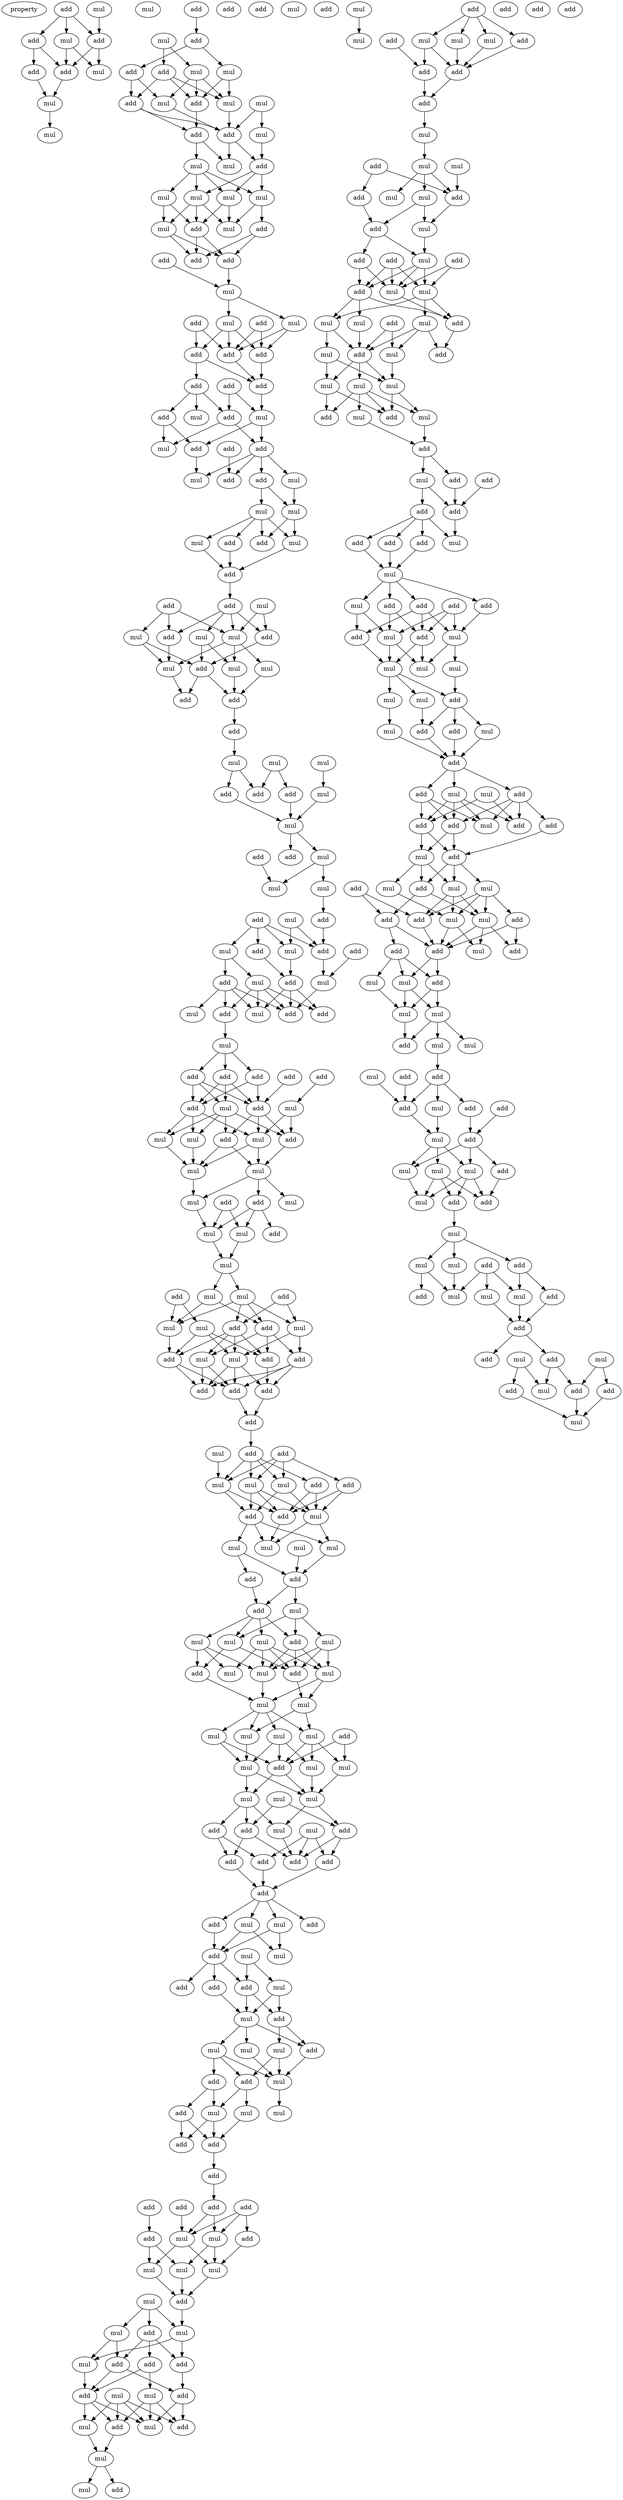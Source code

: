 digraph {
    node [fontcolor=black]
    property [mul=2,lf=1.7]
    0 [ label = mul ];
    1 [ label = add ];
    2 [ label = mul ];
    3 [ label = add ];
    4 [ label = add ];
    5 [ label = mul ];
    6 [ label = add ];
    7 [ label = mul ];
    8 [ label = add ];
    9 [ label = mul ];
    10 [ label = add ];
    11 [ label = mul ];
    12 [ label = add ];
    13 [ label = mul ];
    14 [ label = add ];
    15 [ label = mul ];
    16 [ label = add ];
    17 [ label = mul ];
    18 [ label = mul ];
    19 [ label = mul ];
    20 [ label = add ];
    21 [ label = add ];
    22 [ label = mul ];
    23 [ label = mul ];
    24 [ label = add ];
    25 [ label = add ];
    26 [ label = mul ];
    27 [ label = add ];
    28 [ label = mul ];
    29 [ label = mul ];
    30 [ label = mul ];
    31 [ label = mul ];
    32 [ label = mul ];
    33 [ label = add ];
    34 [ label = mul ];
    35 [ label = add ];
    36 [ label = mul ];
    37 [ label = add ];
    38 [ label = add ];
    39 [ label = add ];
    40 [ label = mul ];
    41 [ label = mul ];
    42 [ label = add ];
    43 [ label = mul ];
    44 [ label = add ];
    45 [ label = add ];
    46 [ label = add ];
    47 [ label = add ];
    48 [ label = add ];
    49 [ label = add ];
    50 [ label = add ];
    51 [ label = add ];
    52 [ label = mul ];
    53 [ label = mul ];
    54 [ label = add ];
    55 [ label = add ];
    56 [ label = add ];
    57 [ label = mul ];
    58 [ label = add ];
    59 [ label = mul ];
    60 [ label = mul ];
    61 [ label = add ];
    62 [ label = add ];
    63 [ label = mul ];
    64 [ label = mul ];
    65 [ label = add ];
    66 [ label = mul ];
    67 [ label = mul ];
    68 [ label = add ];
    69 [ label = add ];
    70 [ label = add ];
    71 [ label = mul ];
    72 [ label = add ];
    73 [ label = add ];
    74 [ label = add ];
    75 [ label = mul ];
    76 [ label = mul ];
    77 [ label = mul ];
    78 [ label = add ];
    79 [ label = mul ];
    80 [ label = mul ];
    81 [ label = mul ];
    82 [ label = add ];
    83 [ label = add ];
    84 [ label = add ];
    85 [ label = mul ];
    86 [ label = mul ];
    87 [ label = mul ];
    88 [ label = add ];
    89 [ label = add ];
    90 [ label = add ];
    91 [ label = mul ];
    92 [ label = mul ];
    93 [ label = mul ];
    94 [ label = add ];
    95 [ label = add ];
    96 [ label = mul ];
    97 [ label = mul ];
    98 [ label = add ];
    99 [ label = add ];
    100 [ label = mul ];
    101 [ label = add ];
    102 [ label = mul ];
    103 [ label = mul ];
    104 [ label = add ];
    105 [ label = add ];
    106 [ label = add ];
    107 [ label = mul ];
    108 [ label = mul ];
    109 [ label = add ];
    110 [ label = mul ];
    111 [ label = mul ];
    112 [ label = add ];
    113 [ label = add ];
    114 [ label = add ];
    115 [ label = mul ];
    116 [ label = add ];
    117 [ label = add ];
    118 [ label = add ];
    119 [ label = add ];
    120 [ label = add ];
    121 [ label = mul ];
    122 [ label = mul ];
    123 [ label = add ];
    124 [ label = add ];
    125 [ label = mul ];
    126 [ label = add ];
    127 [ label = mul ];
    128 [ label = add ];
    129 [ label = mul ];
    130 [ label = mul ];
    131 [ label = mul ];
    132 [ label = add ];
    133 [ label = mul ];
    134 [ label = mul ];
    135 [ label = add ];
    136 [ label = mul ];
    137 [ label = mul ];
    138 [ label = add ];
    139 [ label = mul ];
    140 [ label = add ];
    141 [ label = add ];
    142 [ label = mul ];
    143 [ label = mul ];
    144 [ label = add ];
    145 [ label = mul ];
    146 [ label = mul ];
    147 [ label = mul ];
    148 [ label = add ];
    149 [ label = add ];
    150 [ label = mul ];
    151 [ label = mul ];
    152 [ label = add ];
    153 [ label = add ];
    154 [ label = add ];
    155 [ label = add ];
    156 [ label = add ];
    157 [ label = add ];
    158 [ label = mul ];
    159 [ label = add ];
    160 [ label = add ];
    161 [ label = add ];
    162 [ label = mul ];
    163 [ label = add ];
    164 [ label = mul ];
    165 [ label = mul ];
    166 [ label = add ];
    167 [ label = mul ];
    168 [ label = add ];
    169 [ label = mul ];
    170 [ label = mul ];
    171 [ label = mul ];
    172 [ label = mul ];
    173 [ label = add ];
    174 [ label = add ];
    175 [ label = add ];
    176 [ label = mul ];
    177 [ label = mul ];
    178 [ label = mul ];
    179 [ label = mul ];
    180 [ label = mul ];
    181 [ label = add ];
    182 [ label = add ];
    183 [ label = mul ];
    184 [ label = mul ];
    185 [ label = add ];
    186 [ label = mul ];
    187 [ label = mul ];
    188 [ label = mul ];
    189 [ label = mul ];
    190 [ label = mul ];
    191 [ label = mul ];
    192 [ label = mul ];
    193 [ label = add ];
    194 [ label = mul ];
    195 [ label = mul ];
    196 [ label = add ];
    197 [ label = mul ];
    198 [ label = mul ];
    199 [ label = mul ];
    200 [ label = mul ];
    201 [ label = add ];
    202 [ label = mul ];
    203 [ label = mul ];
    204 [ label = add ];
    205 [ label = add ];
    206 [ label = add ];
    207 [ label = add ];
    208 [ label = add ];
    209 [ label = add ];
    210 [ label = add ];
    211 [ label = add ];
    212 [ label = add ];
    213 [ label = mul ];
    214 [ label = add ];
    215 [ label = mul ];
    216 [ label = add ];
    217 [ label = mul ];
    218 [ label = mul ];
    219 [ label = add ];
    220 [ label = add ];
    221 [ label = mul ];
    222 [ label = add ];
    223 [ label = add ];
    224 [ label = mul ];
    225 [ label = mul ];
    226 [ label = mul ];
    227 [ label = add ];
    228 [ label = mul ];
    229 [ label = add ];
    230 [ label = add ];
    231 [ label = mul ];
    232 [ label = mul ];
    233 [ label = mul ];
    234 [ label = add ];
    235 [ label = mul ];
    236 [ label = add ];
    237 [ label = add ];
    238 [ label = add ];
    239 [ label = add ];
    240 [ label = add ];
    241 [ label = add ];
    242 [ label = add ];
    243 [ label = add ];
    244 [ label = add ];
    245 [ label = add ];
    246 [ label = mul ];
    247 [ label = mul ];
    248 [ label = mul ];
    249 [ label = mul ];
    250 [ label = mul ];
    251 [ label = mul ];
    252 [ label = add ];
    253 [ label = mul ];
    254 [ label = mul ];
    255 [ label = add ];
    256 [ label = add ];
    257 [ label = mul ];
    258 [ label = add ];
    259 [ label = mul ];
    260 [ label = add ];
    261 [ label = add ];
    262 [ label = mul ];
    263 [ label = mul ];
    264 [ label = add ];
    265 [ label = add ];
    266 [ label = mul ];
    267 [ label = add ];
    268 [ label = mul ];
    269 [ label = add ];
    270 [ label = mul ];
    271 [ label = mul ];
    272 [ label = add ];
    273 [ label = mul ];
    274 [ label = mul ];
    275 [ label = add ];
    276 [ label = mul ];
    277 [ label = mul ];
    278 [ label = add ];
    279 [ label = add ];
    280 [ label = mul ];
    281 [ label = add ];
    282 [ label = add ];
    283 [ label = add ];
    284 [ label = mul ];
    285 [ label = mul ];
    286 [ label = mul ];
    287 [ label = add ];
    288 [ label = add ];
    289 [ label = mul ];
    290 [ label = mul ];
    291 [ label = add ];
    292 [ label = mul ];
    293 [ label = add ];
    294 [ label = add ];
    295 [ label = add ];
    296 [ label = mul ];
    297 [ label = add ];
    298 [ label = mul ];
    299 [ label = add ];
    300 [ label = mul ];
    301 [ label = mul ];
    302 [ label = add ];
    303 [ label = add ];
    304 [ label = mul ];
    305 [ label = mul ];
    306 [ label = add ];
    307 [ label = mul ];
    308 [ label = add ];
    309 [ label = mul ];
    310 [ label = mul ];
    311 [ label = mul ];
    312 [ label = mul ];
    313 [ label = add ];
    314 [ label = mul ];
    315 [ label = mul ];
    316 [ label = add ];
    317 [ label = add ];
    318 [ label = add ];
    319 [ label = add ];
    320 [ label = add ];
    321 [ label = mul ];
    322 [ label = add ];
    323 [ label = add ];
    324 [ label = add ];
    325 [ label = add ];
    326 [ label = add ];
    327 [ label = mul ];
    328 [ label = add ];
    329 [ label = add ];
    330 [ label = mul ];
    331 [ label = add ];
    332 [ label = add ];
    333 [ label = mul ];
    334 [ label = add ];
    335 [ label = add ];
    336 [ label = mul ];
    337 [ label = add ];
    338 [ label = add ];
    339 [ label = mul ];
    340 [ label = mul ];
    341 [ label = mul ];
    342 [ label = mul ];
    343 [ label = add ];
    344 [ label = mul ];
    345 [ label = mul ];
    346 [ label = add ];
    347 [ label = mul ];
    348 [ label = add ];
    349 [ label = mul ];
    350 [ label = add ];
    351 [ label = add ];
    352 [ label = mul ];
    353 [ label = add ];
    354 [ label = mul ];
    355 [ label = mul ];
    356 [ label = add ];
    357 [ label = add ];
    358 [ label = add ];
    359 [ label = add ];
    360 [ label = mul ];
    361 [ label = add ];
    362 [ label = add ];
    363 [ label = mul ];
    364 [ label = mul ];
    365 [ label = add ];
    366 [ label = mul ];
    367 [ label = add ];
    368 [ label = mul ];
    369 [ label = mul ];
    370 [ label = add ];
    371 [ label = add ];
    372 [ label = add ];
    373 [ label = mul ];
    374 [ label = add ];
    375 [ label = add ];
    376 [ label = mul ];
    377 [ label = add ];
    378 [ label = mul ];
    379 [ label = mul ];
    380 [ label = mul ];
    381 [ label = mul ];
    382 [ label = add ];
    383 [ label = mul ];
    384 [ label = add ];
    385 [ label = add ];
    386 [ label = mul ];
    387 [ label = add ];
    388 [ label = add ];
    389 [ label = mul ];
    390 [ label = add ];
    391 [ label = mul ];
    392 [ label = add ];
    393 [ label = mul ];
    394 [ label = mul ];
    395 [ label = add ];
    396 [ label = mul ];
    397 [ label = mul ];
    398 [ label = add ];
    399 [ label = add ];
    400 [ label = mul ];
    401 [ label = add ];
    402 [ label = mul ];
    403 [ label = add ];
    404 [ label = mul ];
    405 [ label = mul ];
    406 [ label = mul ];
    407 [ label = mul ];
    408 [ label = add ];
    409 [ label = add ];
    410 [ label = add ];
    411 [ label = add ];
    412 [ label = add ];
    413 [ label = mul ];
    414 [ label = mul ];
    415 [ label = add ];
    416 [ label = add ];
    417 [ label = mul ];
    418 [ label = add ];
    419 [ label = mul ];
    0 -> 4 [ name = 0 ];
    1 -> 2 [ name = 1 ];
    1 -> 3 [ name = 2 ];
    1 -> 4 [ name = 3 ];
    2 -> 6 [ name = 4 ];
    2 -> 7 [ name = 5 ];
    3 -> 6 [ name = 6 ];
    3 -> 8 [ name = 7 ];
    4 -> 6 [ name = 8 ];
    4 -> 7 [ name = 9 ];
    6 -> 9 [ name = 10 ];
    8 -> 9 [ name = 11 ];
    9 -> 13 [ name = 12 ];
    10 -> 12 [ name = 13 ];
    11 -> 16 [ name = 14 ];
    11 -> 17 [ name = 15 ];
    12 -> 14 [ name = 16 ];
    12 -> 15 [ name = 17 ];
    14 -> 20 [ name = 18 ];
    14 -> 22 [ name = 19 ];
    15 -> 19 [ name = 20 ];
    15 -> 21 [ name = 21 ];
    16 -> 19 [ name = 22 ];
    16 -> 20 [ name = 23 ];
    16 -> 21 [ name = 24 ];
    17 -> 19 [ name = 25 ];
    17 -> 21 [ name = 26 ];
    17 -> 22 [ name = 27 ];
    18 -> 23 [ name = 28 ];
    18 -> 24 [ name = 29 ];
    19 -> 24 [ name = 30 ];
    20 -> 24 [ name = 31 ];
    20 -> 25 [ name = 32 ];
    21 -> 25 [ name = 33 ];
    22 -> 24 [ name = 34 ];
    23 -> 27 [ name = 35 ];
    24 -> 27 [ name = 36 ];
    24 -> 28 [ name = 37 ];
    25 -> 26 [ name = 38 ];
    25 -> 28 [ name = 39 ];
    26 -> 29 [ name = 40 ];
    26 -> 30 [ name = 41 ];
    26 -> 31 [ name = 42 ];
    26 -> 32 [ name = 43 ];
    27 -> 29 [ name = 44 ];
    27 -> 31 [ name = 45 ];
    27 -> 32 [ name = 46 ];
    29 -> 35 [ name = 47 ];
    29 -> 36 [ name = 48 ];
    30 -> 34 [ name = 49 ];
    30 -> 35 [ name = 50 ];
    31 -> 33 [ name = 51 ];
    31 -> 36 [ name = 52 ];
    32 -> 34 [ name = 53 ];
    32 -> 35 [ name = 54 ];
    32 -> 36 [ name = 55 ];
    33 -> 37 [ name = 56 ];
    33 -> 39 [ name = 57 ];
    34 -> 37 [ name = 58 ];
    34 -> 39 [ name = 59 ];
    35 -> 37 [ name = 60 ];
    35 -> 39 [ name = 61 ];
    38 -> 40 [ name = 62 ];
    39 -> 40 [ name = 63 ];
    40 -> 41 [ name = 64 ];
    40 -> 43 [ name = 65 ];
    41 -> 46 [ name = 66 ];
    41 -> 47 [ name = 67 ];
    42 -> 45 [ name = 68 ];
    42 -> 47 [ name = 69 ];
    43 -> 45 [ name = 70 ];
    43 -> 46 [ name = 71 ];
    43 -> 47 [ name = 72 ];
    44 -> 46 [ name = 73 ];
    44 -> 47 [ name = 74 ];
    45 -> 48 [ name = 75 ];
    45 -> 49 [ name = 76 ];
    46 -> 49 [ name = 77 ];
    47 -> 49 [ name = 78 ];
    48 -> 51 [ name = 79 ];
    48 -> 53 [ name = 80 ];
    48 -> 54 [ name = 81 ];
    49 -> 52 [ name = 82 ];
    50 -> 52 [ name = 83 ];
    50 -> 54 [ name = 84 ];
    51 -> 55 [ name = 85 ];
    51 -> 57 [ name = 86 ];
    52 -> 55 [ name = 87 ];
    52 -> 56 [ name = 88 ];
    54 -> 56 [ name = 89 ];
    54 -> 57 [ name = 90 ];
    55 -> 59 [ name = 91 ];
    56 -> 59 [ name = 92 ];
    56 -> 60 [ name = 93 ];
    56 -> 61 [ name = 94 ];
    56 -> 62 [ name = 95 ];
    58 -> 62 [ name = 96 ];
    60 -> 63 [ name = 97 ];
    61 -> 63 [ name = 98 ];
    61 -> 64 [ name = 99 ];
    63 -> 66 [ name = 100 ];
    63 -> 68 [ name = 101 ];
    64 -> 65 [ name = 102 ];
    64 -> 66 [ name = 103 ];
    64 -> 67 [ name = 104 ];
    64 -> 68 [ name = 105 ];
    65 -> 69 [ name = 106 ];
    66 -> 69 [ name = 107 ];
    67 -> 69 [ name = 108 ];
    69 -> 70 [ name = 109 ];
    70 -> 73 [ name = 110 ];
    70 -> 74 [ name = 111 ];
    70 -> 75 [ name = 112 ];
    70 -> 76 [ name = 113 ];
    71 -> 74 [ name = 114 ];
    71 -> 76 [ name = 115 ];
    72 -> 73 [ name = 116 ];
    72 -> 76 [ name = 117 ];
    72 -> 77 [ name = 118 ];
    73 -> 81 [ name = 119 ];
    74 -> 78 [ name = 120 ];
    75 -> 78 [ name = 121 ];
    75 -> 80 [ name = 122 ];
    76 -> 79 [ name = 123 ];
    76 -> 80 [ name = 124 ];
    76 -> 81 [ name = 125 ];
    77 -> 78 [ name = 126 ];
    77 -> 81 [ name = 127 ];
    78 -> 82 [ name = 128 ];
    78 -> 83 [ name = 129 ];
    79 -> 83 [ name = 130 ];
    80 -> 83 [ name = 131 ];
    81 -> 82 [ name = 132 ];
    83 -> 84 [ name = 133 ];
    84 -> 86 [ name = 134 ];
    85 -> 88 [ name = 135 ];
    85 -> 89 [ name = 136 ];
    86 -> 89 [ name = 137 ];
    86 -> 90 [ name = 138 ];
    87 -> 91 [ name = 139 ];
    88 -> 92 [ name = 140 ];
    90 -> 92 [ name = 141 ];
    91 -> 92 [ name = 142 ];
    92 -> 93 [ name = 143 ];
    92 -> 95 [ name = 144 ];
    93 -> 96 [ name = 145 ];
    93 -> 97 [ name = 146 ];
    94 -> 96 [ name = 147 ];
    97 -> 99 [ name = 148 ];
    98 -> 101 [ name = 149 ];
    98 -> 102 [ name = 150 ];
    98 -> 103 [ name = 151 ];
    98 -> 104 [ name = 152 ];
    99 -> 104 [ name = 153 ];
    100 -> 102 [ name = 154 ];
    100 -> 104 [ name = 155 ];
    101 -> 106 [ name = 156 ];
    102 -> 106 [ name = 157 ];
    103 -> 108 [ name = 158 ];
    103 -> 109 [ name = 159 ];
    104 -> 107 [ name = 160 ];
    105 -> 107 [ name = 161 ];
    106 -> 111 [ name = 162 ];
    106 -> 112 [ name = 163 ];
    106 -> 114 [ name = 164 ];
    107 -> 114 [ name = 165 ];
    108 -> 111 [ name = 166 ];
    108 -> 112 [ name = 167 ];
    108 -> 113 [ name = 168 ];
    108 -> 114 [ name = 169 ];
    109 -> 110 [ name = 170 ];
    109 -> 111 [ name = 171 ];
    109 -> 113 [ name = 172 ];
    109 -> 114 [ name = 173 ];
    113 -> 115 [ name = 174 ];
    115 -> 116 [ name = 175 ];
    115 -> 117 [ name = 176 ];
    115 -> 120 [ name = 177 ];
    116 -> 122 [ name = 178 ];
    116 -> 123 [ name = 179 ];
    116 -> 124 [ name = 180 ];
    117 -> 122 [ name = 181 ];
    117 -> 123 [ name = 182 ];
    117 -> 124 [ name = 183 ];
    118 -> 121 [ name = 184 ];
    119 -> 124 [ name = 185 ];
    120 -> 123 [ name = 186 ];
    120 -> 124 [ name = 187 ];
    121 -> 127 [ name = 188 ];
    121 -> 128 [ name = 189 ];
    122 -> 125 [ name = 190 ];
    122 -> 126 [ name = 191 ];
    122 -> 128 [ name = 192 ];
    122 -> 129 [ name = 193 ];
    123 -> 125 [ name = 194 ];
    123 -> 127 [ name = 195 ];
    123 -> 129 [ name = 196 ];
    124 -> 126 [ name = 197 ];
    124 -> 127 [ name = 198 ];
    124 -> 128 [ name = 199 ];
    125 -> 130 [ name = 200 ];
    126 -> 130 [ name = 201 ];
    126 -> 131 [ name = 202 ];
    127 -> 130 [ name = 203 ];
    127 -> 131 [ name = 204 ];
    128 -> 131 [ name = 205 ];
    129 -> 130 [ name = 206 ];
    130 -> 134 [ name = 207 ];
    131 -> 133 [ name = 208 ];
    131 -> 134 [ name = 209 ];
    131 -> 135 [ name = 210 ];
    132 -> 136 [ name = 211 ];
    132 -> 137 [ name = 212 ];
    134 -> 136 [ name = 213 ];
    135 -> 136 [ name = 214 ];
    135 -> 137 [ name = 215 ];
    135 -> 138 [ name = 216 ];
    136 -> 139 [ name = 217 ];
    137 -> 139 [ name = 218 ];
    139 -> 142 [ name = 219 ];
    139 -> 143 [ name = 220 ];
    140 -> 147 [ name = 221 ];
    140 -> 148 [ name = 222 ];
    141 -> 145 [ name = 223 ];
    141 -> 146 [ name = 224 ];
    142 -> 144 [ name = 225 ];
    142 -> 145 [ name = 226 ];
    143 -> 144 [ name = 227 ];
    143 -> 145 [ name = 228 ];
    143 -> 147 [ name = 229 ];
    143 -> 148 [ name = 230 ];
    144 -> 150 [ name = 231 ];
    144 -> 152 [ name = 232 ];
    144 -> 153 [ name = 233 ];
    145 -> 149 [ name = 234 ];
    146 -> 149 [ name = 235 ];
    146 -> 151 [ name = 236 ];
    146 -> 152 [ name = 237 ];
    147 -> 151 [ name = 238 ];
    147 -> 153 [ name = 239 ];
    148 -> 149 [ name = 240 ];
    148 -> 150 [ name = 241 ];
    148 -> 151 [ name = 242 ];
    148 -> 152 [ name = 243 ];
    149 -> 154 [ name = 244 ];
    149 -> 155 [ name = 245 ];
    150 -> 154 [ name = 246 ];
    150 -> 155 [ name = 247 ];
    151 -> 154 [ name = 248 ];
    151 -> 155 [ name = 249 ];
    151 -> 156 [ name = 250 ];
    152 -> 156 [ name = 251 ];
    153 -> 154 [ name = 252 ];
    153 -> 155 [ name = 253 ];
    153 -> 156 [ name = 254 ];
    154 -> 157 [ name = 255 ];
    156 -> 157 [ name = 256 ];
    157 -> 159 [ name = 257 ];
    158 -> 165 [ name = 258 ];
    159 -> 161 [ name = 259 ];
    159 -> 162 [ name = 260 ];
    159 -> 164 [ name = 261 ];
    159 -> 165 [ name = 262 ];
    160 -> 162 [ name = 263 ];
    160 -> 163 [ name = 264 ];
    160 -> 164 [ name = 265 ];
    160 -> 165 [ name = 266 ];
    161 -> 167 [ name = 267 ];
    161 -> 168 [ name = 268 ];
    162 -> 166 [ name = 269 ];
    162 -> 167 [ name = 270 ];
    163 -> 167 [ name = 271 ];
    163 -> 168 [ name = 272 ];
    164 -> 166 [ name = 273 ];
    164 -> 167 [ name = 274 ];
    164 -> 168 [ name = 275 ];
    165 -> 166 [ name = 276 ];
    165 -> 168 [ name = 277 ];
    166 -> 169 [ name = 278 ];
    166 -> 171 [ name = 279 ];
    166 -> 172 [ name = 280 ];
    167 -> 169 [ name = 281 ];
    167 -> 172 [ name = 282 ];
    168 -> 172 [ name = 283 ];
    169 -> 173 [ name = 284 ];
    170 -> 173 [ name = 285 ];
    171 -> 173 [ name = 286 ];
    171 -> 174 [ name = 287 ];
    173 -> 175 [ name = 288 ];
    173 -> 176 [ name = 289 ];
    174 -> 175 [ name = 290 ];
    175 -> 177 [ name = 291 ];
    175 -> 178 [ name = 292 ];
    175 -> 180 [ name = 293 ];
    175 -> 181 [ name = 294 ];
    176 -> 179 [ name = 295 ];
    176 -> 180 [ name = 296 ];
    176 -> 181 [ name = 297 ];
    177 -> 182 [ name = 298 ];
    177 -> 183 [ name = 299 ];
    177 -> 184 [ name = 300 ];
    177 -> 186 [ name = 301 ];
    178 -> 183 [ name = 302 ];
    178 -> 185 [ name = 303 ];
    178 -> 186 [ name = 304 ];
    179 -> 182 [ name = 305 ];
    179 -> 184 [ name = 306 ];
    179 -> 186 [ name = 307 ];
    180 -> 182 [ name = 308 ];
    180 -> 185 [ name = 309 ];
    181 -> 182 [ name = 310 ];
    181 -> 184 [ name = 311 ];
    181 -> 186 [ name = 312 ];
    182 -> 187 [ name = 313 ];
    184 -> 187 [ name = 314 ];
    184 -> 188 [ name = 315 ];
    185 -> 188 [ name = 316 ];
    186 -> 188 [ name = 317 ];
    187 -> 189 [ name = 318 ];
    187 -> 192 [ name = 319 ];
    188 -> 189 [ name = 320 ];
    188 -> 190 [ name = 321 ];
    188 -> 191 [ name = 322 ];
    188 -> 192 [ name = 323 ];
    189 -> 194 [ name = 324 ];
    189 -> 195 [ name = 325 ];
    189 -> 196 [ name = 326 ];
    190 -> 196 [ name = 327 ];
    190 -> 197 [ name = 328 ];
    191 -> 194 [ name = 329 ];
    191 -> 196 [ name = 330 ];
    191 -> 197 [ name = 331 ];
    192 -> 197 [ name = 332 ];
    193 -> 195 [ name = 333 ];
    193 -> 196 [ name = 334 ];
    194 -> 198 [ name = 335 ];
    195 -> 198 [ name = 336 ];
    196 -> 198 [ name = 337 ];
    196 -> 200 [ name = 338 ];
    197 -> 198 [ name = 339 ];
    197 -> 200 [ name = 340 ];
    198 -> 201 [ name = 341 ];
    198 -> 202 [ name = 342 ];
    199 -> 201 [ name = 343 ];
    199 -> 205 [ name = 344 ];
    200 -> 202 [ name = 345 ];
    200 -> 204 [ name = 346 ];
    200 -> 205 [ name = 347 ];
    201 -> 206 [ name = 348 ];
    201 -> 208 [ name = 349 ];
    202 -> 206 [ name = 350 ];
    203 -> 206 [ name = 351 ];
    203 -> 207 [ name = 352 ];
    203 -> 208 [ name = 353 ];
    204 -> 207 [ name = 354 ];
    204 -> 209 [ name = 355 ];
    205 -> 206 [ name = 356 ];
    205 -> 209 [ name = 357 ];
    207 -> 210 [ name = 358 ];
    208 -> 210 [ name = 359 ];
    209 -> 210 [ name = 360 ];
    210 -> 211 [ name = 361 ];
    210 -> 213 [ name = 362 ];
    210 -> 214 [ name = 363 ];
    210 -> 215 [ name = 364 ];
    211 -> 216 [ name = 365 ];
    213 -> 216 [ name = 366 ];
    213 -> 218 [ name = 367 ];
    215 -> 216 [ name = 368 ];
    215 -> 218 [ name = 369 ];
    216 -> 219 [ name = 370 ];
    216 -> 220 [ name = 371 ];
    216 -> 222 [ name = 372 ];
    217 -> 221 [ name = 373 ];
    217 -> 222 [ name = 374 ];
    220 -> 224 [ name = 375 ];
    221 -> 223 [ name = 376 ];
    221 -> 224 [ name = 377 ];
    222 -> 223 [ name = 378 ];
    222 -> 224 [ name = 379 ];
    223 -> 226 [ name = 380 ];
    223 -> 227 [ name = 381 ];
    224 -> 225 [ name = 382 ];
    224 -> 227 [ name = 383 ];
    224 -> 228 [ name = 384 ];
    225 -> 231 [ name = 385 ];
    226 -> 229 [ name = 386 ];
    226 -> 231 [ name = 387 ];
    227 -> 231 [ name = 388 ];
    228 -> 229 [ name = 389 ];
    228 -> 230 [ name = 390 ];
    228 -> 231 [ name = 391 ];
    229 -> 233 [ name = 392 ];
    229 -> 235 [ name = 393 ];
    230 -> 234 [ name = 394 ];
    230 -> 235 [ name = 395 ];
    231 -> 232 [ name = 396 ];
    233 -> 236 [ name = 397 ];
    234 -> 236 [ name = 398 ];
    234 -> 237 [ name = 399 ];
    235 -> 236 [ name = 400 ];
    235 -> 237 [ name = 401 ];
    236 -> 238 [ name = 402 ];
    238 -> 243 [ name = 403 ];
    240 -> 245 [ name = 404 ];
    241 -> 247 [ name = 405 ];
    242 -> 244 [ name = 406 ];
    242 -> 246 [ name = 407 ];
    242 -> 247 [ name = 408 ];
    243 -> 246 [ name = 409 ];
    243 -> 247 [ name = 410 ];
    244 -> 249 [ name = 411 ];
    245 -> 248 [ name = 412 ];
    245 -> 250 [ name = 413 ];
    246 -> 249 [ name = 414 ];
    246 -> 250 [ name = 415 ];
    247 -> 248 [ name = 416 ];
    247 -> 249 [ name = 417 ];
    248 -> 252 [ name = 418 ];
    249 -> 252 [ name = 419 ];
    250 -> 252 [ name = 420 ];
    251 -> 253 [ name = 421 ];
    251 -> 254 [ name = 422 ];
    251 -> 255 [ name = 423 ];
    252 -> 254 [ name = 424 ];
    253 -> 258 [ name = 425 ];
    253 -> 259 [ name = 426 ];
    254 -> 259 [ name = 427 ];
    254 -> 260 [ name = 428 ];
    255 -> 256 [ name = 429 ];
    255 -> 258 [ name = 430 ];
    255 -> 260 [ name = 431 ];
    256 -> 261 [ name = 432 ];
    256 -> 262 [ name = 433 ];
    258 -> 261 [ name = 434 ];
    258 -> 264 [ name = 435 ];
    259 -> 261 [ name = 436 ];
    260 -> 264 [ name = 437 ];
    261 -> 265 [ name = 438 ];
    261 -> 266 [ name = 439 ];
    261 -> 268 [ name = 440 ];
    262 -> 265 [ name = 441 ];
    262 -> 266 [ name = 442 ];
    262 -> 267 [ name = 443 ];
    263 -> 265 [ name = 444 ];
    263 -> 266 [ name = 445 ];
    263 -> 267 [ name = 446 ];
    263 -> 268 [ name = 447 ];
    264 -> 266 [ name = 448 ];
    264 -> 267 [ name = 449 ];
    265 -> 270 [ name = 450 ];
    268 -> 270 [ name = 451 ];
    270 -> 271 [ name = 452 ];
    270 -> 272 [ name = 453 ];
    273 -> 274 [ name = 454 ];
    275 -> 276 [ name = 455 ];
    275 -> 277 [ name = 456 ];
    275 -> 278 [ name = 457 ];
    275 -> 280 [ name = 458 ];
    276 -> 281 [ name = 459 ];
    276 -> 282 [ name = 460 ];
    277 -> 282 [ name = 461 ];
    278 -> 282 [ name = 462 ];
    279 -> 281 [ name = 463 ];
    280 -> 282 [ name = 464 ];
    281 -> 283 [ name = 465 ];
    282 -> 283 [ name = 466 ];
    283 -> 284 [ name = 467 ];
    284 -> 285 [ name = 468 ];
    285 -> 289 [ name = 469 ];
    285 -> 290 [ name = 470 ];
    285 -> 291 [ name = 471 ];
    286 -> 291 [ name = 472 ];
    287 -> 288 [ name = 473 ];
    287 -> 291 [ name = 474 ];
    288 -> 293 [ name = 475 ];
    289 -> 292 [ name = 476 ];
    289 -> 293 [ name = 477 ];
    291 -> 292 [ name = 478 ];
    292 -> 296 [ name = 479 ];
    293 -> 295 [ name = 480 ];
    293 -> 296 [ name = 481 ];
    294 -> 298 [ name = 482 ];
    294 -> 300 [ name = 483 ];
    295 -> 299 [ name = 484 ];
    295 -> 300 [ name = 485 ];
    296 -> 298 [ name = 486 ];
    296 -> 299 [ name = 487 ];
    296 -> 300 [ name = 488 ];
    297 -> 298 [ name = 489 ];
    297 -> 299 [ name = 490 ];
    297 -> 300 [ name = 491 ];
    298 -> 301 [ name = 492 ];
    298 -> 302 [ name = 493 ];
    298 -> 305 [ name = 494 ];
    299 -> 302 [ name = 495 ];
    299 -> 304 [ name = 496 ];
    299 -> 305 [ name = 497 ];
    300 -> 302 [ name = 498 ];
    301 -> 306 [ name = 499 ];
    301 -> 307 [ name = 500 ];
    301 -> 308 [ name = 501 ];
    302 -> 308 [ name = 502 ];
    303 -> 306 [ name = 503 ];
    303 -> 307 [ name = 504 ];
    304 -> 306 [ name = 505 ];
    305 -> 306 [ name = 506 ];
    305 -> 309 [ name = 507 ];
    306 -> 310 [ name = 508 ];
    306 -> 311 [ name = 509 ];
    306 -> 312 [ name = 510 ];
    307 -> 312 [ name = 511 ];
    309 -> 310 [ name = 512 ];
    309 -> 312 [ name = 513 ];
    310 -> 313 [ name = 514 ];
    310 -> 316 [ name = 515 ];
    311 -> 313 [ name = 516 ];
    311 -> 314 [ name = 517 ];
    311 -> 315 [ name = 518 ];
    311 -> 316 [ name = 519 ];
    312 -> 313 [ name = 520 ];
    312 -> 314 [ name = 521 ];
    314 -> 317 [ name = 522 ];
    315 -> 317 [ name = 523 ];
    317 -> 318 [ name = 524 ];
    317 -> 321 [ name = 525 ];
    318 -> 324 [ name = 526 ];
    319 -> 324 [ name = 527 ];
    321 -> 323 [ name = 528 ];
    321 -> 324 [ name = 529 ];
    323 -> 325 [ name = 530 ];
    323 -> 326 [ name = 531 ];
    323 -> 327 [ name = 532 ];
    323 -> 328 [ name = 533 ];
    324 -> 327 [ name = 534 ];
    325 -> 330 [ name = 535 ];
    326 -> 330 [ name = 536 ];
    328 -> 330 [ name = 537 ];
    330 -> 331 [ name = 538 ];
    330 -> 332 [ name = 539 ];
    330 -> 333 [ name = 540 ];
    330 -> 334 [ name = 541 ];
    331 -> 337 [ name = 542 ];
    331 -> 339 [ name = 543 ];
    332 -> 336 [ name = 544 ];
    332 -> 337 [ name = 545 ];
    332 -> 338 [ name = 546 ];
    333 -> 338 [ name = 547 ];
    333 -> 339 [ name = 548 ];
    334 -> 336 [ name = 549 ];
    335 -> 336 [ name = 550 ];
    335 -> 337 [ name = 551 ];
    335 -> 339 [ name = 552 ];
    336 -> 341 [ name = 553 ];
    336 -> 342 [ name = 554 ];
    337 -> 340 [ name = 555 ];
    337 -> 341 [ name = 556 ];
    338 -> 340 [ name = 557 ];
    339 -> 340 [ name = 558 ];
    339 -> 341 [ name = 559 ];
    340 -> 343 [ name = 560 ];
    340 -> 344 [ name = 561 ];
    340 -> 345 [ name = 562 ];
    342 -> 343 [ name = 563 ];
    343 -> 346 [ name = 564 ];
    343 -> 347 [ name = 565 ];
    343 -> 348 [ name = 566 ];
    344 -> 349 [ name = 567 ];
    345 -> 348 [ name = 568 ];
    346 -> 350 [ name = 569 ];
    347 -> 350 [ name = 570 ];
    348 -> 350 [ name = 571 ];
    349 -> 350 [ name = 572 ];
    350 -> 351 [ name = 573 ];
    350 -> 353 [ name = 574 ];
    350 -> 354 [ name = 575 ];
    351 -> 355 [ name = 576 ];
    351 -> 357 [ name = 577 ];
    351 -> 358 [ name = 578 ];
    351 -> 359 [ name = 579 ];
    352 -> 356 [ name = 580 ];
    352 -> 357 [ name = 581 ];
    353 -> 355 [ name = 582 ];
    353 -> 356 [ name = 583 ];
    353 -> 358 [ name = 584 ];
    354 -> 355 [ name = 585 ];
    354 -> 356 [ name = 586 ];
    354 -> 357 [ name = 587 ];
    354 -> 358 [ name = 588 ];
    356 -> 360 [ name = 589 ];
    356 -> 361 [ name = 590 ];
    358 -> 360 [ name = 591 ];
    358 -> 361 [ name = 592 ];
    359 -> 361 [ name = 593 ];
    360 -> 364 [ name = 594 ];
    360 -> 365 [ name = 595 ];
    360 -> 366 [ name = 596 ];
    361 -> 363 [ name = 597 ];
    361 -> 364 [ name = 598 ];
    361 -> 365 [ name = 599 ];
    362 -> 370 [ name = 600 ];
    362 -> 371 [ name = 601 ];
    363 -> 367 [ name = 602 ];
    363 -> 368 [ name = 603 ];
    363 -> 369 [ name = 604 ];
    363 -> 371 [ name = 605 ];
    364 -> 368 [ name = 606 ];
    364 -> 369 [ name = 607 ];
    364 -> 371 [ name = 608 ];
    365 -> 369 [ name = 609 ];
    365 -> 370 [ name = 610 ];
    366 -> 368 [ name = 611 ];
    367 -> 372 [ name = 612 ];
    367 -> 374 [ name = 613 ];
    368 -> 373 [ name = 614 ];
    368 -> 374 [ name = 615 ];
    369 -> 372 [ name = 616 ];
    369 -> 373 [ name = 617 ];
    369 -> 374 [ name = 618 ];
    370 -> 374 [ name = 619 ];
    370 -> 375 [ name = 620 ];
    371 -> 374 [ name = 621 ];
    374 -> 377 [ name = 622 ];
    374 -> 378 [ name = 623 ];
    375 -> 376 [ name = 624 ];
    375 -> 377 [ name = 625 ];
    375 -> 378 [ name = 626 ];
    376 -> 380 [ name = 627 ];
    377 -> 379 [ name = 628 ];
    377 -> 380 [ name = 629 ];
    378 -> 379 [ name = 630 ];
    378 -> 380 [ name = 631 ];
    379 -> 381 [ name = 632 ];
    379 -> 382 [ name = 633 ];
    379 -> 383 [ name = 634 ];
    380 -> 382 [ name = 635 ];
    383 -> 384 [ name = 636 ];
    384 -> 387 [ name = 637 ];
    384 -> 388 [ name = 638 ];
    384 -> 389 [ name = 639 ];
    385 -> 387 [ name = 640 ];
    386 -> 387 [ name = 641 ];
    387 -> 391 [ name = 642 ];
    388 -> 392 [ name = 643 ];
    389 -> 391 [ name = 644 ];
    390 -> 392 [ name = 645 ];
    391 -> 393 [ name = 646 ];
    391 -> 394 [ name = 647 ];
    391 -> 396 [ name = 648 ];
    392 -> 393 [ name = 649 ];
    392 -> 394 [ name = 650 ];
    392 -> 395 [ name = 651 ];
    393 -> 397 [ name = 652 ];
    393 -> 398 [ name = 653 ];
    393 -> 399 [ name = 654 ];
    394 -> 397 [ name = 655 ];
    395 -> 399 [ name = 656 ];
    396 -> 397 [ name = 657 ];
    396 -> 398 [ name = 658 ];
    396 -> 399 [ name = 659 ];
    398 -> 400 [ name = 660 ];
    400 -> 401 [ name = 661 ];
    400 -> 402 [ name = 662 ];
    400 -> 404 [ name = 663 ];
    401 -> 406 [ name = 664 ];
    401 -> 408 [ name = 665 ];
    402 -> 407 [ name = 666 ];
    403 -> 405 [ name = 667 ];
    403 -> 406 [ name = 668 ];
    403 -> 407 [ name = 669 ];
    404 -> 407 [ name = 670 ];
    404 -> 409 [ name = 671 ];
    405 -> 410 [ name = 672 ];
    406 -> 410 [ name = 673 ];
    408 -> 410 [ name = 674 ];
    410 -> 411 [ name = 675 ];
    410 -> 412 [ name = 676 ];
    412 -> 417 [ name = 677 ];
    412 -> 418 [ name = 678 ];
    413 -> 416 [ name = 679 ];
    413 -> 417 [ name = 680 ];
    414 -> 415 [ name = 681 ];
    414 -> 418 [ name = 682 ];
    415 -> 419 [ name = 683 ];
    416 -> 419 [ name = 684 ];
    418 -> 419 [ name = 685 ];
}
